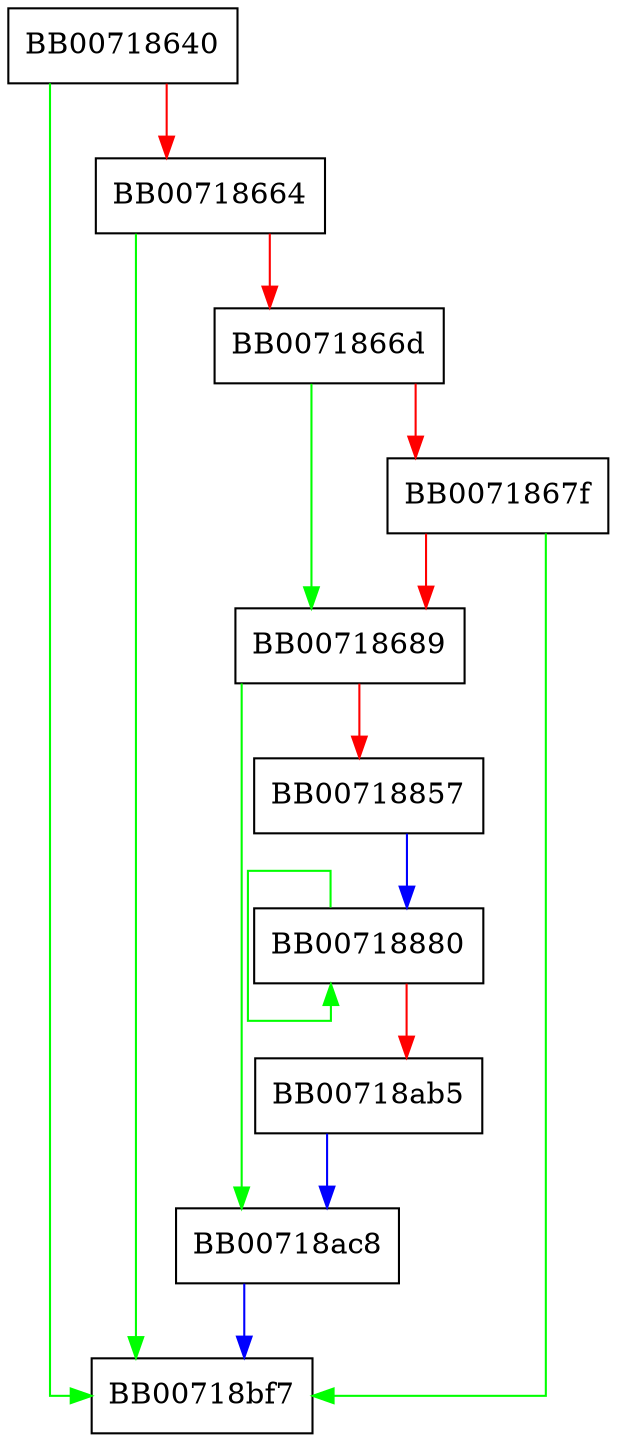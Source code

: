 digraph ossl_aria_encrypt {
  node [shape="box"];
  graph [splines=ortho];
  BB00718640 -> BB00718bf7 [color="green"];
  BB00718640 -> BB00718664 [color="red"];
  BB00718664 -> BB00718bf7 [color="green"];
  BB00718664 -> BB0071866d [color="red"];
  BB0071866d -> BB00718689 [color="green"];
  BB0071866d -> BB0071867f [color="red"];
  BB0071867f -> BB00718bf7 [color="green"];
  BB0071867f -> BB00718689 [color="red"];
  BB00718689 -> BB00718ac8 [color="green"];
  BB00718689 -> BB00718857 [color="red"];
  BB00718857 -> BB00718880 [color="blue"];
  BB00718880 -> BB00718880 [color="green"];
  BB00718880 -> BB00718ab5 [color="red"];
  BB00718ab5 -> BB00718ac8 [color="blue"];
  BB00718ac8 -> BB00718bf7 [color="blue"];
}